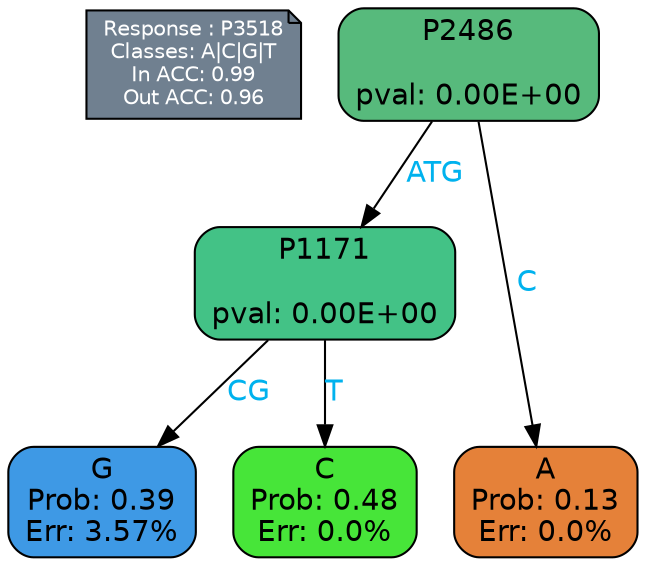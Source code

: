 digraph Tree {
node [shape=box, style="filled, rounded", color="black", fontname=helvetica] ;
graph [ranksep=equally, splines=polylines, bgcolor=transparent, dpi=600] ;
edge [fontname=helvetica] ;
LEGEND [label="Response : P3518
Classes: A|C|G|T
In ACC: 0.99
Out ACC: 0.96
",shape=note,align=left,style=filled,fillcolor="slategray",fontcolor="white",fontsize=10];1 [label="P2486

pval: 0.00E+00", fillcolor="#57ba7c"] ;
2 [label="P1171

pval: 0.00E+00", fillcolor="#43c286"] ;
3 [label="G
Prob: 0.39
Err: 3.57%", fillcolor="#3e99e5"] ;
4 [label="C
Prob: 0.48
Err: 0.0%", fillcolor="#47e539"] ;
5 [label="A
Prob: 0.13
Err: 0.0%", fillcolor="#e58139"] ;
1 -> 2 [label="ATG",fontcolor=deepskyblue2] ;
1 -> 5 [label="C",fontcolor=deepskyblue2] ;
2 -> 3 [label="CG",fontcolor=deepskyblue2] ;
2 -> 4 [label="T",fontcolor=deepskyblue2] ;
{rank = same; 3;4;5;}{rank = same; LEGEND;1;}}